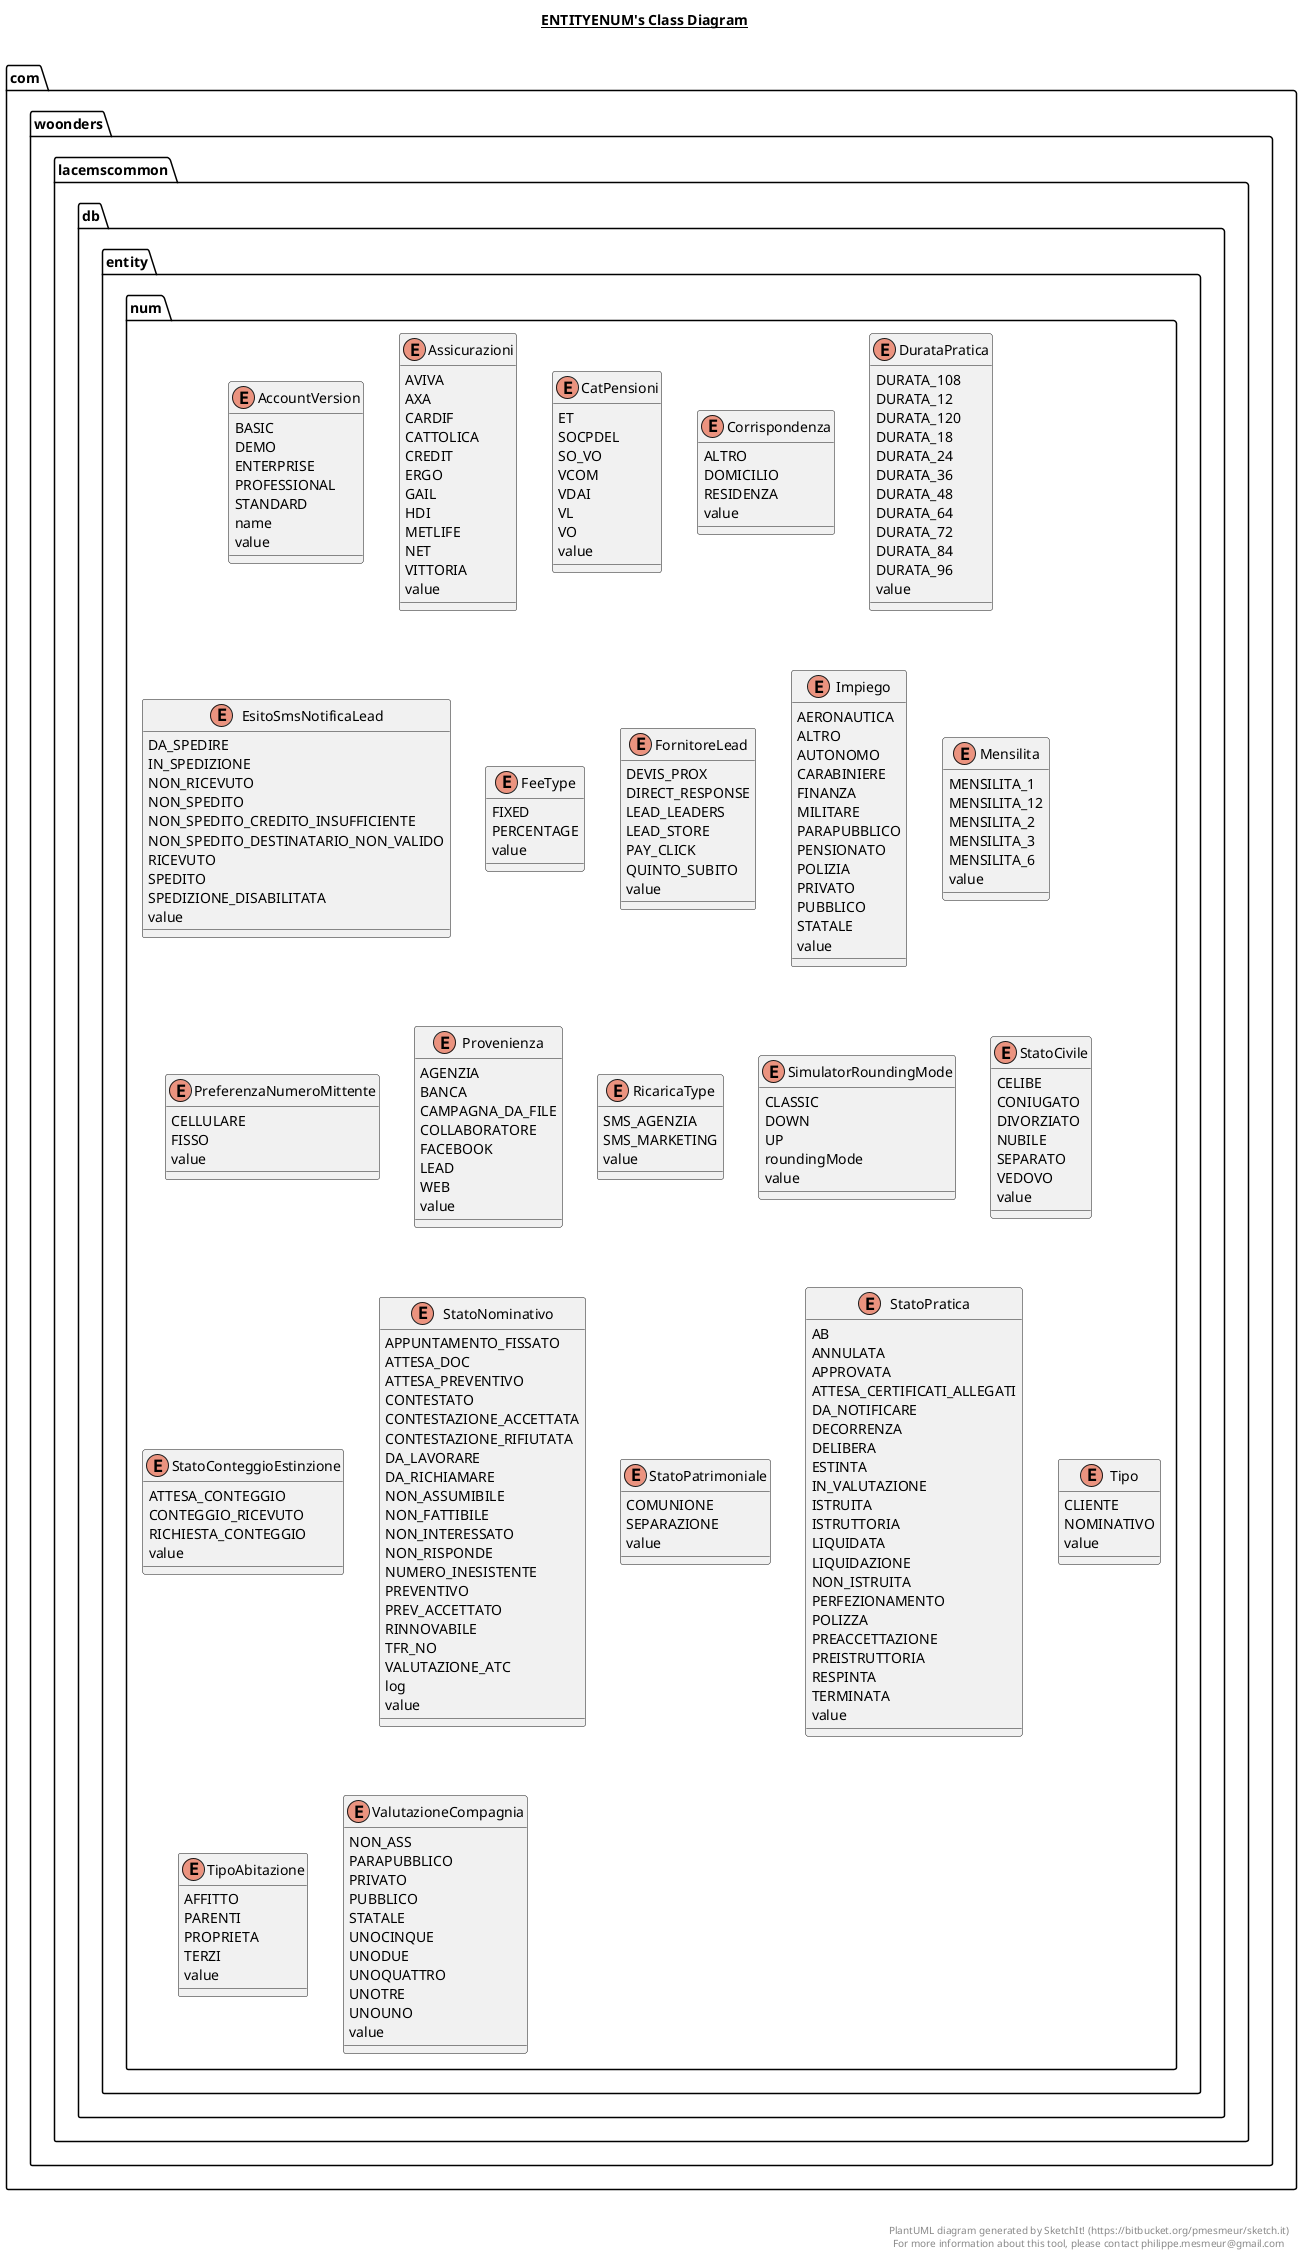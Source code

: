 @startuml

title __ENTITYENUM's Class Diagram__\n

  namespace com.woonders.lacemscommon {
    namespace db {
      namespace entity {
        namespace num {
          enum AccountVersion {
            BASIC
            DEMO
            ENTERPRISE
            PROFESSIONAL
            STANDARD
            name
            value
          }
        }
      }
    }
  }
  

  namespace com.woonders.lacemscommon {
    namespace db {
      namespace entity {
        namespace num {
          enum Assicurazioni {
            AVIVA
            AXA
            CARDIF
            CATTOLICA
            CREDIT
            ERGO
            GAIL
            HDI
            METLIFE
            NET
            VITTORIA
            value
          }
        }
      }
    }
  }
  

  namespace com.woonders.lacemscommon {
    namespace db {
      namespace entity {
        namespace num {
          enum CatPensioni {
            ET
            SOCPDEL
            SO_VO
            VCOM
            VDAI
            VL
            VO
            value
          }
        }
      }
    }
  }
  

  namespace com.woonders.lacemscommon {
    namespace db {
      namespace entity {
        namespace num {
          enum Corrispondenza {
            ALTRO
            DOMICILIO
            RESIDENZA
            value
          }
        }
      }
    }
  }
  

  namespace com.woonders.lacemscommon {
    namespace db {
      namespace entity {
        namespace num {
          enum DurataPratica {
            DURATA_108
            DURATA_12
            DURATA_120
            DURATA_18
            DURATA_24
            DURATA_36
            DURATA_48
            DURATA_64
            DURATA_72
            DURATA_84
            DURATA_96
            value
          }
        }
      }
    }
  }
  

  namespace com.woonders.lacemscommon {
    namespace db {
      namespace entity {
        namespace num {
          enum EsitoSmsNotificaLead {
            DA_SPEDIRE
            IN_SPEDIZIONE
            NON_RICEVUTO
            NON_SPEDITO
            NON_SPEDITO_CREDITO_INSUFFICIENTE
            NON_SPEDITO_DESTINATARIO_NON_VALIDO
            RICEVUTO
            SPEDITO
            SPEDIZIONE_DISABILITATA
            value
          }
        }
      }
    }
  }
  

  namespace com.woonders.lacemscommon {
    namespace db {
      namespace entity {
        namespace num {
          enum FeeType {
            FIXED
            PERCENTAGE
            value
          }
        }
      }
    }
  }
  

  namespace com.woonders.lacemscommon {
    namespace db {
      namespace entity {
        namespace num {
          enum FornitoreLead {
            DEVIS_PROX
            DIRECT_RESPONSE
            LEAD_LEADERS
            LEAD_STORE
            PAY_CLICK
            QUINTO_SUBITO
            value
          }
        }
      }
    }
  }
  

  namespace com.woonders.lacemscommon {
    namespace db {
      namespace entity {
        namespace num {
          enum Impiego {
            AERONAUTICA
            ALTRO
            AUTONOMO
            CARABINIERE
            FINANZA
            MILITARE
            PARAPUBBLICO
            PENSIONATO
            POLIZIA
            PRIVATO
            PUBBLICO
            STATALE
            value
          }
        }
      }
    }
  }
  

  namespace com.woonders.lacemscommon {
    namespace db {
      namespace entity {
        namespace num {
          enum Mensilita {
            MENSILITA_1
            MENSILITA_12
            MENSILITA_2
            MENSILITA_3
            MENSILITA_6
            value
          }
        }
      }
    }
  }
  

  namespace com.woonders.lacemscommon {
    namespace db {
      namespace entity {
        namespace num {
          enum PreferenzaNumeroMittente {
            CELLULARE
            FISSO
            value
          }
        }
      }
    }
  }
  

  namespace com.woonders.lacemscommon {
    namespace db {
      namespace entity {
        namespace num {
          enum Provenienza {
            AGENZIA
            BANCA
            CAMPAGNA_DA_FILE
            COLLABORATORE
            FACEBOOK
            LEAD
            WEB
            value
          }
        }
      }
    }
  }
  

  namespace com.woonders.lacemscommon {
    namespace db {
      namespace entity {
        namespace num {
          enum RicaricaType {
            SMS_AGENZIA
            SMS_MARKETING
            value
          }
        }
      }
    }
  }
  

  namespace com.woonders.lacemscommon {
    namespace db {
      namespace entity {
        namespace num {
          enum SimulatorRoundingMode {
            CLASSIC
            DOWN
            UP
            roundingMode
            value
          }
        }
      }
    }
  }
  

  namespace com.woonders.lacemscommon {
    namespace db {
      namespace entity {
        namespace num {
          enum StatoCivile {
            CELIBE
            CONIUGATO
            DIVORZIATO
            NUBILE
            SEPARATO
            VEDOVO
            value
          }
        }
      }
    }
  }
  

  namespace com.woonders.lacemscommon {
    namespace db {
      namespace entity {
        namespace num {
          enum StatoConteggioEstinzione {
            ATTESA_CONTEGGIO
            CONTEGGIO_RICEVUTO
            RICHIESTA_CONTEGGIO
            value
          }
        }
      }
    }
  }
  

  namespace com.woonders.lacemscommon {
    namespace db {
      namespace entity {
        namespace num {
          enum StatoNominativo {
            APPUNTAMENTO_FISSATO
            ATTESA_DOC
            ATTESA_PREVENTIVO
            CONTESTATO
            CONTESTAZIONE_ACCETTATA
            CONTESTAZIONE_RIFIUTATA
            DA_LAVORARE
            DA_RICHIAMARE
            NON_ASSUMIBILE
            NON_FATTIBILE
            NON_INTERESSATO
            NON_RISPONDE
            NUMERO_INESISTENTE
            PREVENTIVO
            PREV_ACCETTATO
            RINNOVABILE
            TFR_NO
            VALUTAZIONE_ATC
            log
            value
          }
        }
      }
    }
  }
  

  namespace com.woonders.lacemscommon {
    namespace db {
      namespace entity {
        namespace num {
          enum StatoPatrimoniale {
            COMUNIONE
            SEPARAZIONE
            value
          }
        }
      }
    }
  }
  

  namespace com.woonders.lacemscommon {
    namespace db {
      namespace entity {
        namespace num {
          enum StatoPratica {
            AB
            ANNULATA
            APPROVATA
            ATTESA_CERTIFICATI_ALLEGATI
            DA_NOTIFICARE
            DECORRENZA
            DELIBERA
            ESTINTA
            IN_VALUTAZIONE
            ISTRUITA
            ISTRUTTORIA
            LIQUIDATA
            LIQUIDAZIONE
            NON_ISTRUITA
            PERFEZIONAMENTO
            POLIZZA
            PREACCETTAZIONE
            PREISTRUTTORIA
            RESPINTA
            TERMINATA
            value
          }
        }
      }
    }
  }
  

  namespace com.woonders.lacemscommon {
    namespace db {
      namespace entity {
        namespace num {
          enum Tipo {
            CLIENTE
            NOMINATIVO
            value
          }
        }
      }
    }
  }
  

  namespace com.woonders.lacemscommon {
    namespace db {
      namespace entity {
        namespace num {
          enum TipoAbitazione {
            AFFITTO
            PARENTI
            PROPRIETA
            TERZI
            value
          }
        }
      }
    }
  }
  

  namespace com.woonders.lacemscommon {
    namespace db {
      namespace entity {
        namespace num {
          enum ValutazioneCompagnia {
            NON_ASS
            PARAPUBBLICO
            PRIVATO
            PUBBLICO
            STATALE
            UNOCINQUE
            UNODUE
            UNOQUATTRO
            UNOTRE
            UNOUNO
            value
          }
        }
      }
    }
  }
  



right footer


PlantUML diagram generated by SketchIt! (https://bitbucket.org/pmesmeur/sketch.it)
For more information about this tool, please contact philippe.mesmeur@gmail.com
endfooter

@enduml
